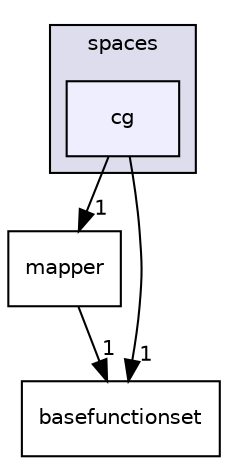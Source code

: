 digraph "cg" {
  compound=true
  node [ fontsize="10", fontname="Helvetica"];
  edge [ labelfontsize="10", labelfontname="Helvetica"];
  subgraph clusterdir_43d0cc378a1b7044a9ebea179385123e {
    graph [ bgcolor="#ddddee", pencolor="black", label="spaces" fontname="Helvetica", fontsize="10", URL="dir_43d0cc378a1b7044a9ebea179385123e.html"]
  dir_8810c78045fa6d2c4101eaee404b9d94 [shape=box, label="cg", style="filled", fillcolor="#eeeeff", pencolor="black", URL="dir_8810c78045fa6d2c4101eaee404b9d94.html"];
  }
  dir_8ffeda8956c8f3fe760ec61ab5caadd9 [shape=box label="mapper" URL="dir_8ffeda8956c8f3fe760ec61ab5caadd9.html"];
  dir_dc997fc843822e71a488a6abc4208a36 [shape=box label="basefunctionset" URL="dir_dc997fc843822e71a488a6abc4208a36.html"];
  dir_8810c78045fa6d2c4101eaee404b9d94->dir_8ffeda8956c8f3fe760ec61ab5caadd9 [headlabel="1", labeldistance=1.5 headhref="dir_000024_000027.html"];
  dir_8810c78045fa6d2c4101eaee404b9d94->dir_dc997fc843822e71a488a6abc4208a36 [headlabel="1", labeldistance=1.5 headhref="dir_000024_000023.html"];
  dir_8ffeda8956c8f3fe760ec61ab5caadd9->dir_dc997fc843822e71a488a6abc4208a36 [headlabel="1", labeldistance=1.5 headhref="dir_000027_000023.html"];
}
